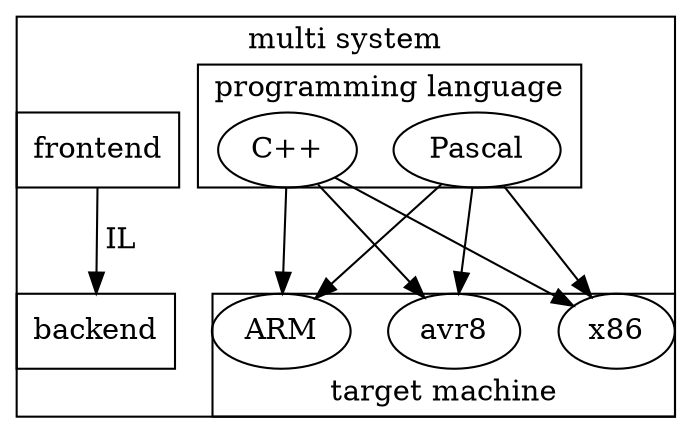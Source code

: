digraph compiler {
margin=0; 
pad=0;
rankdir=TB;
compound=true;

//ILopt -> Mopt [label=" IL",ltail=cluster_frontend,lhead=cluster_backend];
 subgraph cluster { label="multi system";
 subgraph cluster_F{ label="programming language";
//  frontend; 
Cpp; Pascal;
 }
 subgraph cluster_B{ label="target machine"; labelloc=b;
//  backend; 
x86; avr8; ARM;
 }
 
 Cpp[label="C++"];
 
 { frontend [shape=box] } -> { backend [shape=box] } [label=" IL"];
 
 //Cpp -> backend;
 Cpp->x86;Cpp -> avr8; Cpp -> ARM; 
 Pascal->x86;Pascal -> avr8; Pascal -> ARM; 
 //{rank=same; frontend; backend;}
 }
}
